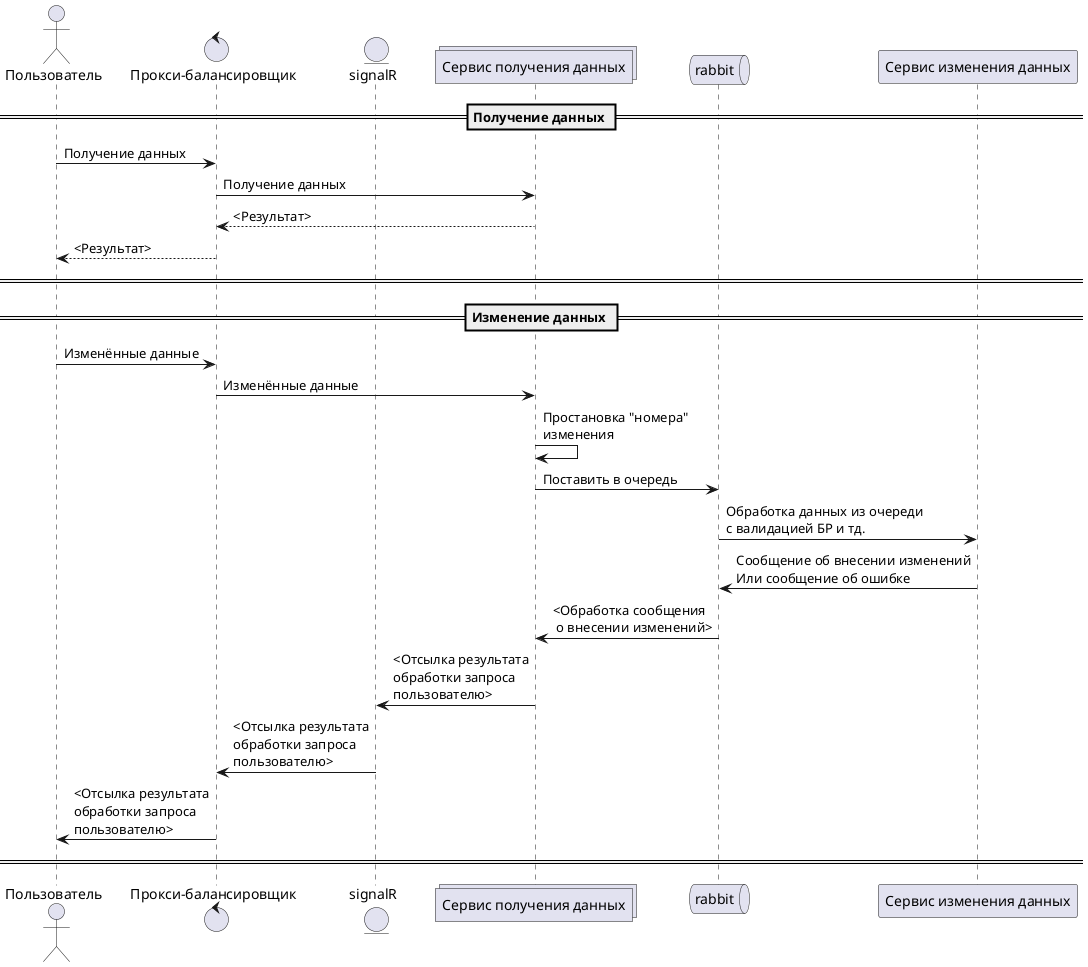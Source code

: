 @startuml

actor "Пользователь" as usr
control "Прокси-балансировщик" as prx
entity signalR as sig
collections "Сервис получения данных" as rd
queue rabbit as q
participant "Сервис изменения данных" as wrk

== Получение данных ==
usr -> prx: Получение данных
prx -> rd: Получение данных
rd --> prx: <Результат>
prx --> usr: <Результат>

== ==
== Изменение данных ==
usr -> prx: Изменённые данные
prx -> rd: Изменённые данные
rd -> rd: Простановка "номера"\nизменения
rd -> q: Поставить в очередь 
q -> wrk: Обработка данных из очереди\nс валидацией БР и тд.
wrk -> q: Сообщение об внесении изменений\nИли сообщение об ошибке
q -> rd: <Обработка сообщения\n о внесении изменений>
rd -> sig: <Отсылка результата\nобработки запроса\nпользователю>
sig -> prx: <Отсылка результата\nобработки запроса\nпользователю>
prx -> usr: <Отсылка результата\nобработки запроса\nпользователю>

== ==


@enduml